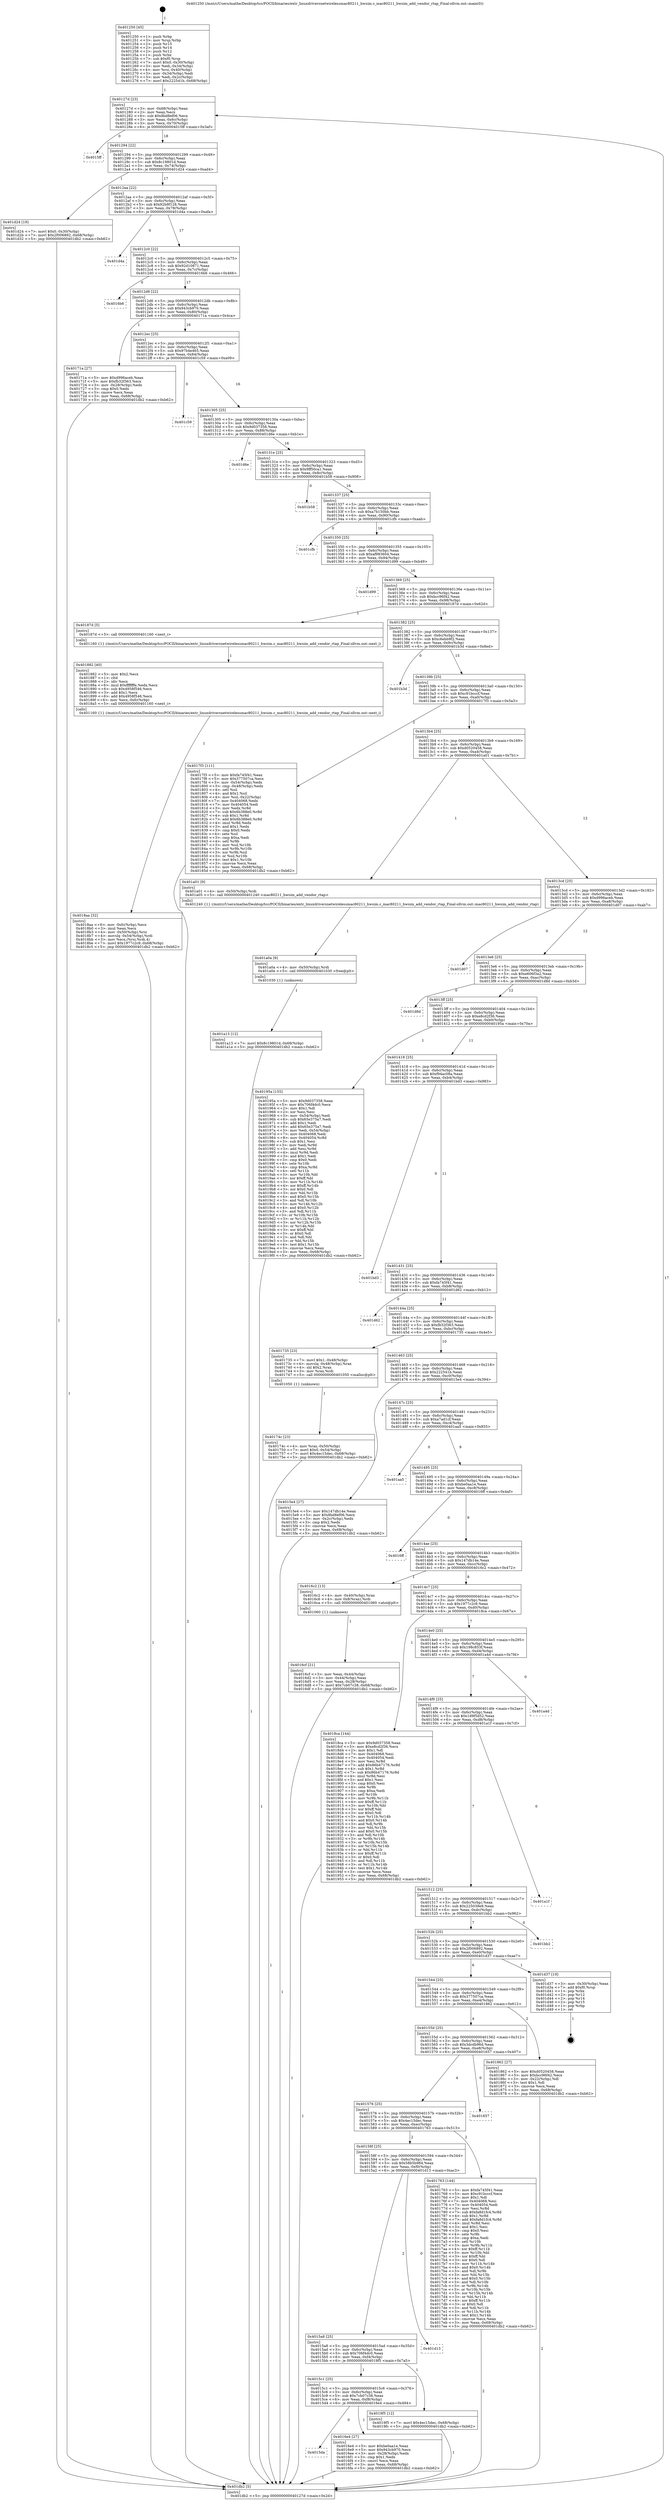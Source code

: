 digraph "0x401250" {
  label = "0x401250 (/mnt/c/Users/mathe/Desktop/tcc/POCII/binaries/extr_linuxdriversnetwirelessmac80211_hwsim.c_mac80211_hwsim_add_vendor_rtap_Final-ollvm.out::main(0))"
  labelloc = "t"
  node[shape=record]

  Entry [label="",width=0.3,height=0.3,shape=circle,fillcolor=black,style=filled]
  "0x40127d" [label="{
     0x40127d [23]\l
     | [instrs]\l
     &nbsp;&nbsp;0x40127d \<+3\>: mov -0x68(%rbp),%eax\l
     &nbsp;&nbsp;0x401280 \<+2\>: mov %eax,%ecx\l
     &nbsp;&nbsp;0x401282 \<+6\>: sub $0x8bd8ef06,%ecx\l
     &nbsp;&nbsp;0x401288 \<+3\>: mov %eax,-0x6c(%rbp)\l
     &nbsp;&nbsp;0x40128b \<+3\>: mov %ecx,-0x70(%rbp)\l
     &nbsp;&nbsp;0x40128e \<+6\>: je 00000000004015ff \<main+0x3af\>\l
  }"]
  "0x4015ff" [label="{
     0x4015ff\l
  }", style=dashed]
  "0x401294" [label="{
     0x401294 [22]\l
     | [instrs]\l
     &nbsp;&nbsp;0x401294 \<+5\>: jmp 0000000000401299 \<main+0x49\>\l
     &nbsp;&nbsp;0x401299 \<+3\>: mov -0x6c(%rbp),%eax\l
     &nbsp;&nbsp;0x40129c \<+5\>: sub $0x8c19801d,%eax\l
     &nbsp;&nbsp;0x4012a1 \<+3\>: mov %eax,-0x74(%rbp)\l
     &nbsp;&nbsp;0x4012a4 \<+6\>: je 0000000000401d24 \<main+0xad4\>\l
  }"]
  Exit [label="",width=0.3,height=0.3,shape=circle,fillcolor=black,style=filled,peripheries=2]
  "0x401d24" [label="{
     0x401d24 [19]\l
     | [instrs]\l
     &nbsp;&nbsp;0x401d24 \<+7\>: movl $0x0,-0x30(%rbp)\l
     &nbsp;&nbsp;0x401d2b \<+7\>: movl $0x2f006892,-0x68(%rbp)\l
     &nbsp;&nbsp;0x401d32 \<+5\>: jmp 0000000000401db2 \<main+0xb62\>\l
  }"]
  "0x4012aa" [label="{
     0x4012aa [22]\l
     | [instrs]\l
     &nbsp;&nbsp;0x4012aa \<+5\>: jmp 00000000004012af \<main+0x5f\>\l
     &nbsp;&nbsp;0x4012af \<+3\>: mov -0x6c(%rbp),%eax\l
     &nbsp;&nbsp;0x4012b2 \<+5\>: sub $0x92b9f128,%eax\l
     &nbsp;&nbsp;0x4012b7 \<+3\>: mov %eax,-0x78(%rbp)\l
     &nbsp;&nbsp;0x4012ba \<+6\>: je 0000000000401d4a \<main+0xafa\>\l
  }"]
  "0x401a13" [label="{
     0x401a13 [12]\l
     | [instrs]\l
     &nbsp;&nbsp;0x401a13 \<+7\>: movl $0x8c19801d,-0x68(%rbp)\l
     &nbsp;&nbsp;0x401a1a \<+5\>: jmp 0000000000401db2 \<main+0xb62\>\l
  }"]
  "0x401d4a" [label="{
     0x401d4a\l
  }", style=dashed]
  "0x4012c0" [label="{
     0x4012c0 [22]\l
     | [instrs]\l
     &nbsp;&nbsp;0x4012c0 \<+5\>: jmp 00000000004012c5 \<main+0x75\>\l
     &nbsp;&nbsp;0x4012c5 \<+3\>: mov -0x6c(%rbp),%eax\l
     &nbsp;&nbsp;0x4012c8 \<+5\>: sub $0x92d10871,%eax\l
     &nbsp;&nbsp;0x4012cd \<+3\>: mov %eax,-0x7c(%rbp)\l
     &nbsp;&nbsp;0x4012d0 \<+6\>: je 00000000004016b6 \<main+0x466\>\l
  }"]
  "0x401a0a" [label="{
     0x401a0a [9]\l
     | [instrs]\l
     &nbsp;&nbsp;0x401a0a \<+4\>: mov -0x50(%rbp),%rdi\l
     &nbsp;&nbsp;0x401a0e \<+5\>: call 0000000000401030 \<free@plt\>\l
     | [calls]\l
     &nbsp;&nbsp;0x401030 \{1\} (unknown)\l
  }"]
  "0x4016b6" [label="{
     0x4016b6\l
  }", style=dashed]
  "0x4012d6" [label="{
     0x4012d6 [22]\l
     | [instrs]\l
     &nbsp;&nbsp;0x4012d6 \<+5\>: jmp 00000000004012db \<main+0x8b\>\l
     &nbsp;&nbsp;0x4012db \<+3\>: mov -0x6c(%rbp),%eax\l
     &nbsp;&nbsp;0x4012de \<+5\>: sub $0x943cb970,%eax\l
     &nbsp;&nbsp;0x4012e3 \<+3\>: mov %eax,-0x80(%rbp)\l
     &nbsp;&nbsp;0x4012e6 \<+6\>: je 000000000040171a \<main+0x4ca\>\l
  }"]
  "0x4018aa" [label="{
     0x4018aa [32]\l
     | [instrs]\l
     &nbsp;&nbsp;0x4018aa \<+6\>: mov -0xfc(%rbp),%ecx\l
     &nbsp;&nbsp;0x4018b0 \<+3\>: imul %eax,%ecx\l
     &nbsp;&nbsp;0x4018b3 \<+4\>: mov -0x50(%rbp),%rsi\l
     &nbsp;&nbsp;0x4018b7 \<+4\>: movslq -0x54(%rbp),%rdi\l
     &nbsp;&nbsp;0x4018bb \<+3\>: mov %ecx,(%rsi,%rdi,4)\l
     &nbsp;&nbsp;0x4018be \<+7\>: movl $0x1977c2c9,-0x68(%rbp)\l
     &nbsp;&nbsp;0x4018c5 \<+5\>: jmp 0000000000401db2 \<main+0xb62\>\l
  }"]
  "0x40171a" [label="{
     0x40171a [27]\l
     | [instrs]\l
     &nbsp;&nbsp;0x40171a \<+5\>: mov $0xd996aceb,%eax\l
     &nbsp;&nbsp;0x40171f \<+5\>: mov $0xfb32f363,%ecx\l
     &nbsp;&nbsp;0x401724 \<+3\>: mov -0x28(%rbp),%edx\l
     &nbsp;&nbsp;0x401727 \<+3\>: cmp $0x0,%edx\l
     &nbsp;&nbsp;0x40172a \<+3\>: cmove %ecx,%eax\l
     &nbsp;&nbsp;0x40172d \<+3\>: mov %eax,-0x68(%rbp)\l
     &nbsp;&nbsp;0x401730 \<+5\>: jmp 0000000000401db2 \<main+0xb62\>\l
  }"]
  "0x4012ec" [label="{
     0x4012ec [25]\l
     | [instrs]\l
     &nbsp;&nbsp;0x4012ec \<+5\>: jmp 00000000004012f1 \<main+0xa1\>\l
     &nbsp;&nbsp;0x4012f1 \<+3\>: mov -0x6c(%rbp),%eax\l
     &nbsp;&nbsp;0x4012f4 \<+5\>: sub $0x97b4e465,%eax\l
     &nbsp;&nbsp;0x4012f9 \<+6\>: mov %eax,-0x84(%rbp)\l
     &nbsp;&nbsp;0x4012ff \<+6\>: je 0000000000401c59 \<main+0xa09\>\l
  }"]
  "0x401882" [label="{
     0x401882 [40]\l
     | [instrs]\l
     &nbsp;&nbsp;0x401882 \<+5\>: mov $0x2,%ecx\l
     &nbsp;&nbsp;0x401887 \<+1\>: cltd\l
     &nbsp;&nbsp;0x401888 \<+2\>: idiv %ecx\l
     &nbsp;&nbsp;0x40188a \<+6\>: imul $0xfffffffe,%edx,%ecx\l
     &nbsp;&nbsp;0x401890 \<+6\>: sub $0x4958f546,%ecx\l
     &nbsp;&nbsp;0x401896 \<+3\>: add $0x1,%ecx\l
     &nbsp;&nbsp;0x401899 \<+6\>: add $0x4958f546,%ecx\l
     &nbsp;&nbsp;0x40189f \<+6\>: mov %ecx,-0xfc(%rbp)\l
     &nbsp;&nbsp;0x4018a5 \<+5\>: call 0000000000401160 \<next_i\>\l
     | [calls]\l
     &nbsp;&nbsp;0x401160 \{1\} (/mnt/c/Users/mathe/Desktop/tcc/POCII/binaries/extr_linuxdriversnetwirelessmac80211_hwsim.c_mac80211_hwsim_add_vendor_rtap_Final-ollvm.out::next_i)\l
  }"]
  "0x401c59" [label="{
     0x401c59\l
  }", style=dashed]
  "0x401305" [label="{
     0x401305 [25]\l
     | [instrs]\l
     &nbsp;&nbsp;0x401305 \<+5\>: jmp 000000000040130a \<main+0xba\>\l
     &nbsp;&nbsp;0x40130a \<+3\>: mov -0x6c(%rbp),%eax\l
     &nbsp;&nbsp;0x40130d \<+5\>: sub $0x9d037358,%eax\l
     &nbsp;&nbsp;0x401312 \<+6\>: mov %eax,-0x88(%rbp)\l
     &nbsp;&nbsp;0x401318 \<+6\>: je 0000000000401d6e \<main+0xb1e\>\l
  }"]
  "0x40174c" [label="{
     0x40174c [23]\l
     | [instrs]\l
     &nbsp;&nbsp;0x40174c \<+4\>: mov %rax,-0x50(%rbp)\l
     &nbsp;&nbsp;0x401750 \<+7\>: movl $0x0,-0x54(%rbp)\l
     &nbsp;&nbsp;0x401757 \<+7\>: movl $0x4ec15dec,-0x68(%rbp)\l
     &nbsp;&nbsp;0x40175e \<+5\>: jmp 0000000000401db2 \<main+0xb62\>\l
  }"]
  "0x401d6e" [label="{
     0x401d6e\l
  }", style=dashed]
  "0x40131e" [label="{
     0x40131e [25]\l
     | [instrs]\l
     &nbsp;&nbsp;0x40131e \<+5\>: jmp 0000000000401323 \<main+0xd3\>\l
     &nbsp;&nbsp;0x401323 \<+3\>: mov -0x6c(%rbp),%eax\l
     &nbsp;&nbsp;0x401326 \<+5\>: sub $0x9ff50ca1,%eax\l
     &nbsp;&nbsp;0x40132b \<+6\>: mov %eax,-0x8c(%rbp)\l
     &nbsp;&nbsp;0x401331 \<+6\>: je 0000000000401b58 \<main+0x908\>\l
  }"]
  "0x4015da" [label="{
     0x4015da\l
  }", style=dashed]
  "0x401b58" [label="{
     0x401b58\l
  }", style=dashed]
  "0x401337" [label="{
     0x401337 [25]\l
     | [instrs]\l
     &nbsp;&nbsp;0x401337 \<+5\>: jmp 000000000040133c \<main+0xec\>\l
     &nbsp;&nbsp;0x40133c \<+3\>: mov -0x6c(%rbp),%eax\l
     &nbsp;&nbsp;0x40133f \<+5\>: sub $0xa7b150bb,%eax\l
     &nbsp;&nbsp;0x401344 \<+6\>: mov %eax,-0x90(%rbp)\l
     &nbsp;&nbsp;0x40134a \<+6\>: je 0000000000401cfb \<main+0xaab\>\l
  }"]
  "0x4016e4" [label="{
     0x4016e4 [27]\l
     | [instrs]\l
     &nbsp;&nbsp;0x4016e4 \<+5\>: mov $0xbe0aa1e,%eax\l
     &nbsp;&nbsp;0x4016e9 \<+5\>: mov $0x943cb970,%ecx\l
     &nbsp;&nbsp;0x4016ee \<+3\>: mov -0x28(%rbp),%edx\l
     &nbsp;&nbsp;0x4016f1 \<+3\>: cmp $0x1,%edx\l
     &nbsp;&nbsp;0x4016f4 \<+3\>: cmovl %ecx,%eax\l
     &nbsp;&nbsp;0x4016f7 \<+3\>: mov %eax,-0x68(%rbp)\l
     &nbsp;&nbsp;0x4016fa \<+5\>: jmp 0000000000401db2 \<main+0xb62\>\l
  }"]
  "0x401cfb" [label="{
     0x401cfb\l
  }", style=dashed]
  "0x401350" [label="{
     0x401350 [25]\l
     | [instrs]\l
     &nbsp;&nbsp;0x401350 \<+5\>: jmp 0000000000401355 \<main+0x105\>\l
     &nbsp;&nbsp;0x401355 \<+3\>: mov -0x6c(%rbp),%eax\l
     &nbsp;&nbsp;0x401358 \<+5\>: sub $0xaf983604,%eax\l
     &nbsp;&nbsp;0x40135d \<+6\>: mov %eax,-0x94(%rbp)\l
     &nbsp;&nbsp;0x401363 \<+6\>: je 0000000000401d99 \<main+0xb49\>\l
  }"]
  "0x4015c1" [label="{
     0x4015c1 [25]\l
     | [instrs]\l
     &nbsp;&nbsp;0x4015c1 \<+5\>: jmp 00000000004015c6 \<main+0x376\>\l
     &nbsp;&nbsp;0x4015c6 \<+3\>: mov -0x6c(%rbp),%eax\l
     &nbsp;&nbsp;0x4015c9 \<+5\>: sub $0x7cb07c38,%eax\l
     &nbsp;&nbsp;0x4015ce \<+6\>: mov %eax,-0xf8(%rbp)\l
     &nbsp;&nbsp;0x4015d4 \<+6\>: je 00000000004016e4 \<main+0x494\>\l
  }"]
  "0x401d99" [label="{
     0x401d99\l
  }", style=dashed]
  "0x401369" [label="{
     0x401369 [25]\l
     | [instrs]\l
     &nbsp;&nbsp;0x401369 \<+5\>: jmp 000000000040136e \<main+0x11e\>\l
     &nbsp;&nbsp;0x40136e \<+3\>: mov -0x6c(%rbp),%eax\l
     &nbsp;&nbsp;0x401371 \<+5\>: sub $0xbcc96f42,%eax\l
     &nbsp;&nbsp;0x401376 \<+6\>: mov %eax,-0x98(%rbp)\l
     &nbsp;&nbsp;0x40137c \<+6\>: je 000000000040187d \<main+0x62d\>\l
  }"]
  "0x4019f5" [label="{
     0x4019f5 [12]\l
     | [instrs]\l
     &nbsp;&nbsp;0x4019f5 \<+7\>: movl $0x4ec15dec,-0x68(%rbp)\l
     &nbsp;&nbsp;0x4019fc \<+5\>: jmp 0000000000401db2 \<main+0xb62\>\l
  }"]
  "0x40187d" [label="{
     0x40187d [5]\l
     | [instrs]\l
     &nbsp;&nbsp;0x40187d \<+5\>: call 0000000000401160 \<next_i\>\l
     | [calls]\l
     &nbsp;&nbsp;0x401160 \{1\} (/mnt/c/Users/mathe/Desktop/tcc/POCII/binaries/extr_linuxdriversnetwirelessmac80211_hwsim.c_mac80211_hwsim_add_vendor_rtap_Final-ollvm.out::next_i)\l
  }"]
  "0x401382" [label="{
     0x401382 [25]\l
     | [instrs]\l
     &nbsp;&nbsp;0x401382 \<+5\>: jmp 0000000000401387 \<main+0x137\>\l
     &nbsp;&nbsp;0x401387 \<+3\>: mov -0x6c(%rbp),%eax\l
     &nbsp;&nbsp;0x40138a \<+5\>: sub $0xc6ebb9f2,%eax\l
     &nbsp;&nbsp;0x40138f \<+6\>: mov %eax,-0x9c(%rbp)\l
     &nbsp;&nbsp;0x401395 \<+6\>: je 0000000000401b3d \<main+0x8ed\>\l
  }"]
  "0x4015a8" [label="{
     0x4015a8 [25]\l
     | [instrs]\l
     &nbsp;&nbsp;0x4015a8 \<+5\>: jmp 00000000004015ad \<main+0x35d\>\l
     &nbsp;&nbsp;0x4015ad \<+3\>: mov -0x6c(%rbp),%eax\l
     &nbsp;&nbsp;0x4015b0 \<+5\>: sub $0x706f4dc0,%eax\l
     &nbsp;&nbsp;0x4015b5 \<+6\>: mov %eax,-0xf4(%rbp)\l
     &nbsp;&nbsp;0x4015bb \<+6\>: je 00000000004019f5 \<main+0x7a5\>\l
  }"]
  "0x401b3d" [label="{
     0x401b3d\l
  }", style=dashed]
  "0x40139b" [label="{
     0x40139b [25]\l
     | [instrs]\l
     &nbsp;&nbsp;0x40139b \<+5\>: jmp 00000000004013a0 \<main+0x150\>\l
     &nbsp;&nbsp;0x4013a0 \<+3\>: mov -0x6c(%rbp),%eax\l
     &nbsp;&nbsp;0x4013a3 \<+5\>: sub $0xc91bcccf,%eax\l
     &nbsp;&nbsp;0x4013a8 \<+6\>: mov %eax,-0xa0(%rbp)\l
     &nbsp;&nbsp;0x4013ae \<+6\>: je 00000000004017f3 \<main+0x5a3\>\l
  }"]
  "0x401d13" [label="{
     0x401d13\l
  }", style=dashed]
  "0x4017f3" [label="{
     0x4017f3 [111]\l
     | [instrs]\l
     &nbsp;&nbsp;0x4017f3 \<+5\>: mov $0xfa745f41,%eax\l
     &nbsp;&nbsp;0x4017f8 \<+5\>: mov $0x377507ca,%ecx\l
     &nbsp;&nbsp;0x4017fd \<+3\>: mov -0x54(%rbp),%edx\l
     &nbsp;&nbsp;0x401800 \<+3\>: cmp -0x48(%rbp),%edx\l
     &nbsp;&nbsp;0x401803 \<+4\>: setl %sil\l
     &nbsp;&nbsp;0x401807 \<+4\>: and $0x1,%sil\l
     &nbsp;&nbsp;0x40180b \<+4\>: mov %sil,-0x22(%rbp)\l
     &nbsp;&nbsp;0x40180f \<+7\>: mov 0x404068,%edx\l
     &nbsp;&nbsp;0x401816 \<+7\>: mov 0x404054,%edi\l
     &nbsp;&nbsp;0x40181d \<+3\>: mov %edx,%r8d\l
     &nbsp;&nbsp;0x401820 \<+7\>: sub $0x6b388e0,%r8d\l
     &nbsp;&nbsp;0x401827 \<+4\>: sub $0x1,%r8d\l
     &nbsp;&nbsp;0x40182b \<+7\>: add $0x6b388e0,%r8d\l
     &nbsp;&nbsp;0x401832 \<+4\>: imul %r8d,%edx\l
     &nbsp;&nbsp;0x401836 \<+3\>: and $0x1,%edx\l
     &nbsp;&nbsp;0x401839 \<+3\>: cmp $0x0,%edx\l
     &nbsp;&nbsp;0x40183c \<+4\>: sete %sil\l
     &nbsp;&nbsp;0x401840 \<+3\>: cmp $0xa,%edi\l
     &nbsp;&nbsp;0x401843 \<+4\>: setl %r9b\l
     &nbsp;&nbsp;0x401847 \<+3\>: mov %sil,%r10b\l
     &nbsp;&nbsp;0x40184a \<+3\>: and %r9b,%r10b\l
     &nbsp;&nbsp;0x40184d \<+3\>: xor %r9b,%sil\l
     &nbsp;&nbsp;0x401850 \<+3\>: or %sil,%r10b\l
     &nbsp;&nbsp;0x401853 \<+4\>: test $0x1,%r10b\l
     &nbsp;&nbsp;0x401857 \<+3\>: cmovne %ecx,%eax\l
     &nbsp;&nbsp;0x40185a \<+3\>: mov %eax,-0x68(%rbp)\l
     &nbsp;&nbsp;0x40185d \<+5\>: jmp 0000000000401db2 \<main+0xb62\>\l
  }"]
  "0x4013b4" [label="{
     0x4013b4 [25]\l
     | [instrs]\l
     &nbsp;&nbsp;0x4013b4 \<+5\>: jmp 00000000004013b9 \<main+0x169\>\l
     &nbsp;&nbsp;0x4013b9 \<+3\>: mov -0x6c(%rbp),%eax\l
     &nbsp;&nbsp;0x4013bc \<+5\>: sub $0xd0520458,%eax\l
     &nbsp;&nbsp;0x4013c1 \<+6\>: mov %eax,-0xa4(%rbp)\l
     &nbsp;&nbsp;0x4013c7 \<+6\>: je 0000000000401a01 \<main+0x7b1\>\l
  }"]
  "0x40158f" [label="{
     0x40158f [25]\l
     | [instrs]\l
     &nbsp;&nbsp;0x40158f \<+5\>: jmp 0000000000401594 \<main+0x344\>\l
     &nbsp;&nbsp;0x401594 \<+3\>: mov -0x6c(%rbp),%eax\l
     &nbsp;&nbsp;0x401597 \<+5\>: sub $0x58b5b984,%eax\l
     &nbsp;&nbsp;0x40159c \<+6\>: mov %eax,-0xf0(%rbp)\l
     &nbsp;&nbsp;0x4015a2 \<+6\>: je 0000000000401d13 \<main+0xac3\>\l
  }"]
  "0x401a01" [label="{
     0x401a01 [9]\l
     | [instrs]\l
     &nbsp;&nbsp;0x401a01 \<+4\>: mov -0x50(%rbp),%rdi\l
     &nbsp;&nbsp;0x401a05 \<+5\>: call 0000000000401240 \<mac80211_hwsim_add_vendor_rtap\>\l
     | [calls]\l
     &nbsp;&nbsp;0x401240 \{1\} (/mnt/c/Users/mathe/Desktop/tcc/POCII/binaries/extr_linuxdriversnetwirelessmac80211_hwsim.c_mac80211_hwsim_add_vendor_rtap_Final-ollvm.out::mac80211_hwsim_add_vendor_rtap)\l
  }"]
  "0x4013cd" [label="{
     0x4013cd [25]\l
     | [instrs]\l
     &nbsp;&nbsp;0x4013cd \<+5\>: jmp 00000000004013d2 \<main+0x182\>\l
     &nbsp;&nbsp;0x4013d2 \<+3\>: mov -0x6c(%rbp),%eax\l
     &nbsp;&nbsp;0x4013d5 \<+5\>: sub $0xd996aceb,%eax\l
     &nbsp;&nbsp;0x4013da \<+6\>: mov %eax,-0xa8(%rbp)\l
     &nbsp;&nbsp;0x4013e0 \<+6\>: je 0000000000401d07 \<main+0xab7\>\l
  }"]
  "0x401763" [label="{
     0x401763 [144]\l
     | [instrs]\l
     &nbsp;&nbsp;0x401763 \<+5\>: mov $0xfa745f41,%eax\l
     &nbsp;&nbsp;0x401768 \<+5\>: mov $0xc91bcccf,%ecx\l
     &nbsp;&nbsp;0x40176d \<+2\>: mov $0x1,%dl\l
     &nbsp;&nbsp;0x40176f \<+7\>: mov 0x404068,%esi\l
     &nbsp;&nbsp;0x401776 \<+7\>: mov 0x404054,%edi\l
     &nbsp;&nbsp;0x40177d \<+3\>: mov %esi,%r8d\l
     &nbsp;&nbsp;0x401780 \<+7\>: sub $0xfa8d1fc4,%r8d\l
     &nbsp;&nbsp;0x401787 \<+4\>: sub $0x1,%r8d\l
     &nbsp;&nbsp;0x40178b \<+7\>: add $0xfa8d1fc4,%r8d\l
     &nbsp;&nbsp;0x401792 \<+4\>: imul %r8d,%esi\l
     &nbsp;&nbsp;0x401796 \<+3\>: and $0x1,%esi\l
     &nbsp;&nbsp;0x401799 \<+3\>: cmp $0x0,%esi\l
     &nbsp;&nbsp;0x40179c \<+4\>: sete %r9b\l
     &nbsp;&nbsp;0x4017a0 \<+3\>: cmp $0xa,%edi\l
     &nbsp;&nbsp;0x4017a3 \<+4\>: setl %r10b\l
     &nbsp;&nbsp;0x4017a7 \<+3\>: mov %r9b,%r11b\l
     &nbsp;&nbsp;0x4017aa \<+4\>: xor $0xff,%r11b\l
     &nbsp;&nbsp;0x4017ae \<+3\>: mov %r10b,%bl\l
     &nbsp;&nbsp;0x4017b1 \<+3\>: xor $0xff,%bl\l
     &nbsp;&nbsp;0x4017b4 \<+3\>: xor $0x0,%dl\l
     &nbsp;&nbsp;0x4017b7 \<+3\>: mov %r11b,%r14b\l
     &nbsp;&nbsp;0x4017ba \<+4\>: and $0x0,%r14b\l
     &nbsp;&nbsp;0x4017be \<+3\>: and %dl,%r9b\l
     &nbsp;&nbsp;0x4017c1 \<+3\>: mov %bl,%r15b\l
     &nbsp;&nbsp;0x4017c4 \<+4\>: and $0x0,%r15b\l
     &nbsp;&nbsp;0x4017c8 \<+3\>: and %dl,%r10b\l
     &nbsp;&nbsp;0x4017cb \<+3\>: or %r9b,%r14b\l
     &nbsp;&nbsp;0x4017ce \<+3\>: or %r10b,%r15b\l
     &nbsp;&nbsp;0x4017d1 \<+3\>: xor %r15b,%r14b\l
     &nbsp;&nbsp;0x4017d4 \<+3\>: or %bl,%r11b\l
     &nbsp;&nbsp;0x4017d7 \<+4\>: xor $0xff,%r11b\l
     &nbsp;&nbsp;0x4017db \<+3\>: or $0x0,%dl\l
     &nbsp;&nbsp;0x4017de \<+3\>: and %dl,%r11b\l
     &nbsp;&nbsp;0x4017e1 \<+3\>: or %r11b,%r14b\l
     &nbsp;&nbsp;0x4017e4 \<+4\>: test $0x1,%r14b\l
     &nbsp;&nbsp;0x4017e8 \<+3\>: cmovne %ecx,%eax\l
     &nbsp;&nbsp;0x4017eb \<+3\>: mov %eax,-0x68(%rbp)\l
     &nbsp;&nbsp;0x4017ee \<+5\>: jmp 0000000000401db2 \<main+0xb62\>\l
  }"]
  "0x401d07" [label="{
     0x401d07\l
  }", style=dashed]
  "0x4013e6" [label="{
     0x4013e6 [25]\l
     | [instrs]\l
     &nbsp;&nbsp;0x4013e6 \<+5\>: jmp 00000000004013eb \<main+0x19b\>\l
     &nbsp;&nbsp;0x4013eb \<+3\>: mov -0x6c(%rbp),%eax\l
     &nbsp;&nbsp;0x4013ee \<+5\>: sub $0xe606f3a2,%eax\l
     &nbsp;&nbsp;0x4013f3 \<+6\>: mov %eax,-0xac(%rbp)\l
     &nbsp;&nbsp;0x4013f9 \<+6\>: je 0000000000401d8d \<main+0xb3d\>\l
  }"]
  "0x401576" [label="{
     0x401576 [25]\l
     | [instrs]\l
     &nbsp;&nbsp;0x401576 \<+5\>: jmp 000000000040157b \<main+0x32b\>\l
     &nbsp;&nbsp;0x40157b \<+3\>: mov -0x6c(%rbp),%eax\l
     &nbsp;&nbsp;0x40157e \<+5\>: sub $0x4ec15dec,%eax\l
     &nbsp;&nbsp;0x401583 \<+6\>: mov %eax,-0xec(%rbp)\l
     &nbsp;&nbsp;0x401589 \<+6\>: je 0000000000401763 \<main+0x513\>\l
  }"]
  "0x401d8d" [label="{
     0x401d8d\l
  }", style=dashed]
  "0x4013ff" [label="{
     0x4013ff [25]\l
     | [instrs]\l
     &nbsp;&nbsp;0x4013ff \<+5\>: jmp 0000000000401404 \<main+0x1b4\>\l
     &nbsp;&nbsp;0x401404 \<+3\>: mov -0x6c(%rbp),%eax\l
     &nbsp;&nbsp;0x401407 \<+5\>: sub $0xe8cd2f36,%eax\l
     &nbsp;&nbsp;0x40140c \<+6\>: mov %eax,-0xb0(%rbp)\l
     &nbsp;&nbsp;0x401412 \<+6\>: je 000000000040195a \<main+0x70a\>\l
  }"]
  "0x401657" [label="{
     0x401657\l
  }", style=dashed]
  "0x40195a" [label="{
     0x40195a [155]\l
     | [instrs]\l
     &nbsp;&nbsp;0x40195a \<+5\>: mov $0x9d037358,%eax\l
     &nbsp;&nbsp;0x40195f \<+5\>: mov $0x706f4dc0,%ecx\l
     &nbsp;&nbsp;0x401964 \<+2\>: mov $0x1,%dl\l
     &nbsp;&nbsp;0x401966 \<+2\>: xor %esi,%esi\l
     &nbsp;&nbsp;0x401968 \<+3\>: mov -0x54(%rbp),%edi\l
     &nbsp;&nbsp;0x40196b \<+6\>: sub $0x65e375a7,%edi\l
     &nbsp;&nbsp;0x401971 \<+3\>: add $0x1,%edi\l
     &nbsp;&nbsp;0x401974 \<+6\>: add $0x65e375a7,%edi\l
     &nbsp;&nbsp;0x40197a \<+3\>: mov %edi,-0x54(%rbp)\l
     &nbsp;&nbsp;0x40197d \<+7\>: mov 0x404068,%edi\l
     &nbsp;&nbsp;0x401984 \<+8\>: mov 0x404054,%r8d\l
     &nbsp;&nbsp;0x40198c \<+3\>: sub $0x1,%esi\l
     &nbsp;&nbsp;0x40198f \<+3\>: mov %edi,%r9d\l
     &nbsp;&nbsp;0x401992 \<+3\>: add %esi,%r9d\l
     &nbsp;&nbsp;0x401995 \<+4\>: imul %r9d,%edi\l
     &nbsp;&nbsp;0x401999 \<+3\>: and $0x1,%edi\l
     &nbsp;&nbsp;0x40199c \<+3\>: cmp $0x0,%edi\l
     &nbsp;&nbsp;0x40199f \<+4\>: sete %r10b\l
     &nbsp;&nbsp;0x4019a3 \<+4\>: cmp $0xa,%r8d\l
     &nbsp;&nbsp;0x4019a7 \<+4\>: setl %r11b\l
     &nbsp;&nbsp;0x4019ab \<+3\>: mov %r10b,%bl\l
     &nbsp;&nbsp;0x4019ae \<+3\>: xor $0xff,%bl\l
     &nbsp;&nbsp;0x4019b1 \<+3\>: mov %r11b,%r14b\l
     &nbsp;&nbsp;0x4019b4 \<+4\>: xor $0xff,%r14b\l
     &nbsp;&nbsp;0x4019b8 \<+3\>: xor $0x0,%dl\l
     &nbsp;&nbsp;0x4019bb \<+3\>: mov %bl,%r15b\l
     &nbsp;&nbsp;0x4019be \<+4\>: and $0x0,%r15b\l
     &nbsp;&nbsp;0x4019c2 \<+3\>: and %dl,%r10b\l
     &nbsp;&nbsp;0x4019c5 \<+3\>: mov %r14b,%r12b\l
     &nbsp;&nbsp;0x4019c8 \<+4\>: and $0x0,%r12b\l
     &nbsp;&nbsp;0x4019cc \<+3\>: and %dl,%r11b\l
     &nbsp;&nbsp;0x4019cf \<+3\>: or %r10b,%r15b\l
     &nbsp;&nbsp;0x4019d2 \<+3\>: or %r11b,%r12b\l
     &nbsp;&nbsp;0x4019d5 \<+3\>: xor %r12b,%r15b\l
     &nbsp;&nbsp;0x4019d8 \<+3\>: or %r14b,%bl\l
     &nbsp;&nbsp;0x4019db \<+3\>: xor $0xff,%bl\l
     &nbsp;&nbsp;0x4019de \<+3\>: or $0x0,%dl\l
     &nbsp;&nbsp;0x4019e1 \<+2\>: and %dl,%bl\l
     &nbsp;&nbsp;0x4019e3 \<+3\>: or %bl,%r15b\l
     &nbsp;&nbsp;0x4019e6 \<+4\>: test $0x1,%r15b\l
     &nbsp;&nbsp;0x4019ea \<+3\>: cmovne %ecx,%eax\l
     &nbsp;&nbsp;0x4019ed \<+3\>: mov %eax,-0x68(%rbp)\l
     &nbsp;&nbsp;0x4019f0 \<+5\>: jmp 0000000000401db2 \<main+0xb62\>\l
  }"]
  "0x401418" [label="{
     0x401418 [25]\l
     | [instrs]\l
     &nbsp;&nbsp;0x401418 \<+5\>: jmp 000000000040141d \<main+0x1cd\>\l
     &nbsp;&nbsp;0x40141d \<+3\>: mov -0x6c(%rbp),%eax\l
     &nbsp;&nbsp;0x401420 \<+5\>: sub $0xf94ac08a,%eax\l
     &nbsp;&nbsp;0x401425 \<+6\>: mov %eax,-0xb4(%rbp)\l
     &nbsp;&nbsp;0x40142b \<+6\>: je 0000000000401bd3 \<main+0x983\>\l
  }"]
  "0x40155d" [label="{
     0x40155d [25]\l
     | [instrs]\l
     &nbsp;&nbsp;0x40155d \<+5\>: jmp 0000000000401562 \<main+0x312\>\l
     &nbsp;&nbsp;0x401562 \<+3\>: mov -0x6c(%rbp),%eax\l
     &nbsp;&nbsp;0x401565 \<+5\>: sub $0x3dcdb96d,%eax\l
     &nbsp;&nbsp;0x40156a \<+6\>: mov %eax,-0xe8(%rbp)\l
     &nbsp;&nbsp;0x401570 \<+6\>: je 0000000000401657 \<main+0x407\>\l
  }"]
  "0x401bd3" [label="{
     0x401bd3\l
  }", style=dashed]
  "0x401431" [label="{
     0x401431 [25]\l
     | [instrs]\l
     &nbsp;&nbsp;0x401431 \<+5\>: jmp 0000000000401436 \<main+0x1e6\>\l
     &nbsp;&nbsp;0x401436 \<+3\>: mov -0x6c(%rbp),%eax\l
     &nbsp;&nbsp;0x401439 \<+5\>: sub $0xfa745f41,%eax\l
     &nbsp;&nbsp;0x40143e \<+6\>: mov %eax,-0xb8(%rbp)\l
     &nbsp;&nbsp;0x401444 \<+6\>: je 0000000000401d62 \<main+0xb12\>\l
  }"]
  "0x401862" [label="{
     0x401862 [27]\l
     | [instrs]\l
     &nbsp;&nbsp;0x401862 \<+5\>: mov $0xd0520458,%eax\l
     &nbsp;&nbsp;0x401867 \<+5\>: mov $0xbcc96f42,%ecx\l
     &nbsp;&nbsp;0x40186c \<+3\>: mov -0x22(%rbp),%dl\l
     &nbsp;&nbsp;0x40186f \<+3\>: test $0x1,%dl\l
     &nbsp;&nbsp;0x401872 \<+3\>: cmovne %ecx,%eax\l
     &nbsp;&nbsp;0x401875 \<+3\>: mov %eax,-0x68(%rbp)\l
     &nbsp;&nbsp;0x401878 \<+5\>: jmp 0000000000401db2 \<main+0xb62\>\l
  }"]
  "0x401d62" [label="{
     0x401d62\l
  }", style=dashed]
  "0x40144a" [label="{
     0x40144a [25]\l
     | [instrs]\l
     &nbsp;&nbsp;0x40144a \<+5\>: jmp 000000000040144f \<main+0x1ff\>\l
     &nbsp;&nbsp;0x40144f \<+3\>: mov -0x6c(%rbp),%eax\l
     &nbsp;&nbsp;0x401452 \<+5\>: sub $0xfb32f363,%eax\l
     &nbsp;&nbsp;0x401457 \<+6\>: mov %eax,-0xbc(%rbp)\l
     &nbsp;&nbsp;0x40145d \<+6\>: je 0000000000401735 \<main+0x4e5\>\l
  }"]
  "0x401544" [label="{
     0x401544 [25]\l
     | [instrs]\l
     &nbsp;&nbsp;0x401544 \<+5\>: jmp 0000000000401549 \<main+0x2f9\>\l
     &nbsp;&nbsp;0x401549 \<+3\>: mov -0x6c(%rbp),%eax\l
     &nbsp;&nbsp;0x40154c \<+5\>: sub $0x377507ca,%eax\l
     &nbsp;&nbsp;0x401551 \<+6\>: mov %eax,-0xe4(%rbp)\l
     &nbsp;&nbsp;0x401557 \<+6\>: je 0000000000401862 \<main+0x612\>\l
  }"]
  "0x401735" [label="{
     0x401735 [23]\l
     | [instrs]\l
     &nbsp;&nbsp;0x401735 \<+7\>: movl $0x1,-0x48(%rbp)\l
     &nbsp;&nbsp;0x40173c \<+4\>: movslq -0x48(%rbp),%rax\l
     &nbsp;&nbsp;0x401740 \<+4\>: shl $0x2,%rax\l
     &nbsp;&nbsp;0x401744 \<+3\>: mov %rax,%rdi\l
     &nbsp;&nbsp;0x401747 \<+5\>: call 0000000000401050 \<malloc@plt\>\l
     | [calls]\l
     &nbsp;&nbsp;0x401050 \{1\} (unknown)\l
  }"]
  "0x401463" [label="{
     0x401463 [25]\l
     | [instrs]\l
     &nbsp;&nbsp;0x401463 \<+5\>: jmp 0000000000401468 \<main+0x218\>\l
     &nbsp;&nbsp;0x401468 \<+3\>: mov -0x6c(%rbp),%eax\l
     &nbsp;&nbsp;0x40146b \<+5\>: sub $0x222541b,%eax\l
     &nbsp;&nbsp;0x401470 \<+6\>: mov %eax,-0xc0(%rbp)\l
     &nbsp;&nbsp;0x401476 \<+6\>: je 00000000004015e4 \<main+0x394\>\l
  }"]
  "0x401d37" [label="{
     0x401d37 [19]\l
     | [instrs]\l
     &nbsp;&nbsp;0x401d37 \<+3\>: mov -0x30(%rbp),%eax\l
     &nbsp;&nbsp;0x401d3a \<+7\>: add $0xf0,%rsp\l
     &nbsp;&nbsp;0x401d41 \<+1\>: pop %rbx\l
     &nbsp;&nbsp;0x401d42 \<+2\>: pop %r12\l
     &nbsp;&nbsp;0x401d44 \<+2\>: pop %r14\l
     &nbsp;&nbsp;0x401d46 \<+2\>: pop %r15\l
     &nbsp;&nbsp;0x401d48 \<+1\>: pop %rbp\l
     &nbsp;&nbsp;0x401d49 \<+1\>: ret\l
  }"]
  "0x4015e4" [label="{
     0x4015e4 [27]\l
     | [instrs]\l
     &nbsp;&nbsp;0x4015e4 \<+5\>: mov $0x147db14e,%eax\l
     &nbsp;&nbsp;0x4015e9 \<+5\>: mov $0x8bd8ef06,%ecx\l
     &nbsp;&nbsp;0x4015ee \<+3\>: mov -0x2c(%rbp),%edx\l
     &nbsp;&nbsp;0x4015f1 \<+3\>: cmp $0x2,%edx\l
     &nbsp;&nbsp;0x4015f4 \<+3\>: cmovne %ecx,%eax\l
     &nbsp;&nbsp;0x4015f7 \<+3\>: mov %eax,-0x68(%rbp)\l
     &nbsp;&nbsp;0x4015fa \<+5\>: jmp 0000000000401db2 \<main+0xb62\>\l
  }"]
  "0x40147c" [label="{
     0x40147c [25]\l
     | [instrs]\l
     &nbsp;&nbsp;0x40147c \<+5\>: jmp 0000000000401481 \<main+0x231\>\l
     &nbsp;&nbsp;0x401481 \<+3\>: mov -0x6c(%rbp),%eax\l
     &nbsp;&nbsp;0x401484 \<+5\>: sub $0xa7ad1cf,%eax\l
     &nbsp;&nbsp;0x401489 \<+6\>: mov %eax,-0xc4(%rbp)\l
     &nbsp;&nbsp;0x40148f \<+6\>: je 0000000000401aa5 \<main+0x855\>\l
  }"]
  "0x401db2" [label="{
     0x401db2 [5]\l
     | [instrs]\l
     &nbsp;&nbsp;0x401db2 \<+5\>: jmp 000000000040127d \<main+0x2d\>\l
  }"]
  "0x401250" [label="{
     0x401250 [45]\l
     | [instrs]\l
     &nbsp;&nbsp;0x401250 \<+1\>: push %rbp\l
     &nbsp;&nbsp;0x401251 \<+3\>: mov %rsp,%rbp\l
     &nbsp;&nbsp;0x401254 \<+2\>: push %r15\l
     &nbsp;&nbsp;0x401256 \<+2\>: push %r14\l
     &nbsp;&nbsp;0x401258 \<+2\>: push %r12\l
     &nbsp;&nbsp;0x40125a \<+1\>: push %rbx\l
     &nbsp;&nbsp;0x40125b \<+7\>: sub $0xf0,%rsp\l
     &nbsp;&nbsp;0x401262 \<+7\>: movl $0x0,-0x30(%rbp)\l
     &nbsp;&nbsp;0x401269 \<+3\>: mov %edi,-0x34(%rbp)\l
     &nbsp;&nbsp;0x40126c \<+4\>: mov %rsi,-0x40(%rbp)\l
     &nbsp;&nbsp;0x401270 \<+3\>: mov -0x34(%rbp),%edi\l
     &nbsp;&nbsp;0x401273 \<+3\>: mov %edi,-0x2c(%rbp)\l
     &nbsp;&nbsp;0x401276 \<+7\>: movl $0x222541b,-0x68(%rbp)\l
  }"]
  "0x40152b" [label="{
     0x40152b [25]\l
     | [instrs]\l
     &nbsp;&nbsp;0x40152b \<+5\>: jmp 0000000000401530 \<main+0x2e0\>\l
     &nbsp;&nbsp;0x401530 \<+3\>: mov -0x6c(%rbp),%eax\l
     &nbsp;&nbsp;0x401533 \<+5\>: sub $0x2f006892,%eax\l
     &nbsp;&nbsp;0x401538 \<+6\>: mov %eax,-0xe0(%rbp)\l
     &nbsp;&nbsp;0x40153e \<+6\>: je 0000000000401d37 \<main+0xae7\>\l
  }"]
  "0x401aa5" [label="{
     0x401aa5\l
  }", style=dashed]
  "0x401495" [label="{
     0x401495 [25]\l
     | [instrs]\l
     &nbsp;&nbsp;0x401495 \<+5\>: jmp 000000000040149a \<main+0x24a\>\l
     &nbsp;&nbsp;0x40149a \<+3\>: mov -0x6c(%rbp),%eax\l
     &nbsp;&nbsp;0x40149d \<+5\>: sub $0xbe0aa1e,%eax\l
     &nbsp;&nbsp;0x4014a2 \<+6\>: mov %eax,-0xc8(%rbp)\l
     &nbsp;&nbsp;0x4014a8 \<+6\>: je 00000000004016ff \<main+0x4af\>\l
  }"]
  "0x401bb2" [label="{
     0x401bb2\l
  }", style=dashed]
  "0x4016ff" [label="{
     0x4016ff\l
  }", style=dashed]
  "0x4014ae" [label="{
     0x4014ae [25]\l
     | [instrs]\l
     &nbsp;&nbsp;0x4014ae \<+5\>: jmp 00000000004014b3 \<main+0x263\>\l
     &nbsp;&nbsp;0x4014b3 \<+3\>: mov -0x6c(%rbp),%eax\l
     &nbsp;&nbsp;0x4014b6 \<+5\>: sub $0x147db14e,%eax\l
     &nbsp;&nbsp;0x4014bb \<+6\>: mov %eax,-0xcc(%rbp)\l
     &nbsp;&nbsp;0x4014c1 \<+6\>: je 00000000004016c2 \<main+0x472\>\l
  }"]
  "0x401512" [label="{
     0x401512 [25]\l
     | [instrs]\l
     &nbsp;&nbsp;0x401512 \<+5\>: jmp 0000000000401517 \<main+0x2c7\>\l
     &nbsp;&nbsp;0x401517 \<+3\>: mov -0x6c(%rbp),%eax\l
     &nbsp;&nbsp;0x40151a \<+5\>: sub $0x225039e9,%eax\l
     &nbsp;&nbsp;0x40151f \<+6\>: mov %eax,-0xdc(%rbp)\l
     &nbsp;&nbsp;0x401525 \<+6\>: je 0000000000401bb2 \<main+0x962\>\l
  }"]
  "0x4016c2" [label="{
     0x4016c2 [13]\l
     | [instrs]\l
     &nbsp;&nbsp;0x4016c2 \<+4\>: mov -0x40(%rbp),%rax\l
     &nbsp;&nbsp;0x4016c6 \<+4\>: mov 0x8(%rax),%rdi\l
     &nbsp;&nbsp;0x4016ca \<+5\>: call 0000000000401060 \<atoi@plt\>\l
     | [calls]\l
     &nbsp;&nbsp;0x401060 \{1\} (unknown)\l
  }"]
  "0x4014c7" [label="{
     0x4014c7 [25]\l
     | [instrs]\l
     &nbsp;&nbsp;0x4014c7 \<+5\>: jmp 00000000004014cc \<main+0x27c\>\l
     &nbsp;&nbsp;0x4014cc \<+3\>: mov -0x6c(%rbp),%eax\l
     &nbsp;&nbsp;0x4014cf \<+5\>: sub $0x1977c2c9,%eax\l
     &nbsp;&nbsp;0x4014d4 \<+6\>: mov %eax,-0xd0(%rbp)\l
     &nbsp;&nbsp;0x4014da \<+6\>: je 00000000004018ca \<main+0x67a\>\l
  }"]
  "0x4016cf" [label="{
     0x4016cf [21]\l
     | [instrs]\l
     &nbsp;&nbsp;0x4016cf \<+3\>: mov %eax,-0x44(%rbp)\l
     &nbsp;&nbsp;0x4016d2 \<+3\>: mov -0x44(%rbp),%eax\l
     &nbsp;&nbsp;0x4016d5 \<+3\>: mov %eax,-0x28(%rbp)\l
     &nbsp;&nbsp;0x4016d8 \<+7\>: movl $0x7cb07c38,-0x68(%rbp)\l
     &nbsp;&nbsp;0x4016df \<+5\>: jmp 0000000000401db2 \<main+0xb62\>\l
  }"]
  "0x401a1f" [label="{
     0x401a1f\l
  }", style=dashed]
  "0x4018ca" [label="{
     0x4018ca [144]\l
     | [instrs]\l
     &nbsp;&nbsp;0x4018ca \<+5\>: mov $0x9d037358,%eax\l
     &nbsp;&nbsp;0x4018cf \<+5\>: mov $0xe8cd2f36,%ecx\l
     &nbsp;&nbsp;0x4018d4 \<+2\>: mov $0x1,%dl\l
     &nbsp;&nbsp;0x4018d6 \<+7\>: mov 0x404068,%esi\l
     &nbsp;&nbsp;0x4018dd \<+7\>: mov 0x404054,%edi\l
     &nbsp;&nbsp;0x4018e4 \<+3\>: mov %esi,%r8d\l
     &nbsp;&nbsp;0x4018e7 \<+7\>: add $0x86b47176,%r8d\l
     &nbsp;&nbsp;0x4018ee \<+4\>: sub $0x1,%r8d\l
     &nbsp;&nbsp;0x4018f2 \<+7\>: sub $0x86b47176,%r8d\l
     &nbsp;&nbsp;0x4018f9 \<+4\>: imul %r8d,%esi\l
     &nbsp;&nbsp;0x4018fd \<+3\>: and $0x1,%esi\l
     &nbsp;&nbsp;0x401900 \<+3\>: cmp $0x0,%esi\l
     &nbsp;&nbsp;0x401903 \<+4\>: sete %r9b\l
     &nbsp;&nbsp;0x401907 \<+3\>: cmp $0xa,%edi\l
     &nbsp;&nbsp;0x40190a \<+4\>: setl %r10b\l
     &nbsp;&nbsp;0x40190e \<+3\>: mov %r9b,%r11b\l
     &nbsp;&nbsp;0x401911 \<+4\>: xor $0xff,%r11b\l
     &nbsp;&nbsp;0x401915 \<+3\>: mov %r10b,%bl\l
     &nbsp;&nbsp;0x401918 \<+3\>: xor $0xff,%bl\l
     &nbsp;&nbsp;0x40191b \<+3\>: xor $0x0,%dl\l
     &nbsp;&nbsp;0x40191e \<+3\>: mov %r11b,%r14b\l
     &nbsp;&nbsp;0x401921 \<+4\>: and $0x0,%r14b\l
     &nbsp;&nbsp;0x401925 \<+3\>: and %dl,%r9b\l
     &nbsp;&nbsp;0x401928 \<+3\>: mov %bl,%r15b\l
     &nbsp;&nbsp;0x40192b \<+4\>: and $0x0,%r15b\l
     &nbsp;&nbsp;0x40192f \<+3\>: and %dl,%r10b\l
     &nbsp;&nbsp;0x401932 \<+3\>: or %r9b,%r14b\l
     &nbsp;&nbsp;0x401935 \<+3\>: or %r10b,%r15b\l
     &nbsp;&nbsp;0x401938 \<+3\>: xor %r15b,%r14b\l
     &nbsp;&nbsp;0x40193b \<+3\>: or %bl,%r11b\l
     &nbsp;&nbsp;0x40193e \<+4\>: xor $0xff,%r11b\l
     &nbsp;&nbsp;0x401942 \<+3\>: or $0x0,%dl\l
     &nbsp;&nbsp;0x401945 \<+3\>: and %dl,%r11b\l
     &nbsp;&nbsp;0x401948 \<+3\>: or %r11b,%r14b\l
     &nbsp;&nbsp;0x40194b \<+4\>: test $0x1,%r14b\l
     &nbsp;&nbsp;0x40194f \<+3\>: cmovne %ecx,%eax\l
     &nbsp;&nbsp;0x401952 \<+3\>: mov %eax,-0x68(%rbp)\l
     &nbsp;&nbsp;0x401955 \<+5\>: jmp 0000000000401db2 \<main+0xb62\>\l
  }"]
  "0x4014e0" [label="{
     0x4014e0 [25]\l
     | [instrs]\l
     &nbsp;&nbsp;0x4014e0 \<+5\>: jmp 00000000004014e5 \<main+0x295\>\l
     &nbsp;&nbsp;0x4014e5 \<+3\>: mov -0x6c(%rbp),%eax\l
     &nbsp;&nbsp;0x4014e8 \<+5\>: sub $0x198c853f,%eax\l
     &nbsp;&nbsp;0x4014ed \<+6\>: mov %eax,-0xd4(%rbp)\l
     &nbsp;&nbsp;0x4014f3 \<+6\>: je 0000000000401a4d \<main+0x7fd\>\l
  }"]
  "0x4014f9" [label="{
     0x4014f9 [25]\l
     | [instrs]\l
     &nbsp;&nbsp;0x4014f9 \<+5\>: jmp 00000000004014fe \<main+0x2ae\>\l
     &nbsp;&nbsp;0x4014fe \<+3\>: mov -0x6c(%rbp),%eax\l
     &nbsp;&nbsp;0x401501 \<+5\>: sub $0x1d9f5d52,%eax\l
     &nbsp;&nbsp;0x401506 \<+6\>: mov %eax,-0xd8(%rbp)\l
     &nbsp;&nbsp;0x40150c \<+6\>: je 0000000000401a1f \<main+0x7cf\>\l
  }"]
  "0x401a4d" [label="{
     0x401a4d\l
  }", style=dashed]
  Entry -> "0x401250" [label=" 1"]
  "0x40127d" -> "0x4015ff" [label=" 0"]
  "0x40127d" -> "0x401294" [label=" 18"]
  "0x401d37" -> Exit [label=" 1"]
  "0x401294" -> "0x401d24" [label=" 1"]
  "0x401294" -> "0x4012aa" [label=" 17"]
  "0x401d24" -> "0x401db2" [label=" 1"]
  "0x4012aa" -> "0x401d4a" [label=" 0"]
  "0x4012aa" -> "0x4012c0" [label=" 17"]
  "0x401a13" -> "0x401db2" [label=" 1"]
  "0x4012c0" -> "0x4016b6" [label=" 0"]
  "0x4012c0" -> "0x4012d6" [label=" 17"]
  "0x401a0a" -> "0x401a13" [label=" 1"]
  "0x4012d6" -> "0x40171a" [label=" 1"]
  "0x4012d6" -> "0x4012ec" [label=" 16"]
  "0x401a01" -> "0x401a0a" [label=" 1"]
  "0x4012ec" -> "0x401c59" [label=" 0"]
  "0x4012ec" -> "0x401305" [label=" 16"]
  "0x4019f5" -> "0x401db2" [label=" 1"]
  "0x401305" -> "0x401d6e" [label=" 0"]
  "0x401305" -> "0x40131e" [label=" 16"]
  "0x40195a" -> "0x401db2" [label=" 1"]
  "0x40131e" -> "0x401b58" [label=" 0"]
  "0x40131e" -> "0x401337" [label=" 16"]
  "0x4018ca" -> "0x401db2" [label=" 1"]
  "0x401337" -> "0x401cfb" [label=" 0"]
  "0x401337" -> "0x401350" [label=" 16"]
  "0x4018aa" -> "0x401db2" [label=" 1"]
  "0x401350" -> "0x401d99" [label=" 0"]
  "0x401350" -> "0x401369" [label=" 16"]
  "0x40187d" -> "0x401882" [label=" 1"]
  "0x401369" -> "0x40187d" [label=" 1"]
  "0x401369" -> "0x401382" [label=" 15"]
  "0x401862" -> "0x401db2" [label=" 2"]
  "0x401382" -> "0x401b3d" [label=" 0"]
  "0x401382" -> "0x40139b" [label=" 15"]
  "0x401763" -> "0x401db2" [label=" 2"]
  "0x40139b" -> "0x4017f3" [label=" 2"]
  "0x40139b" -> "0x4013b4" [label=" 13"]
  "0x40174c" -> "0x401db2" [label=" 1"]
  "0x4013b4" -> "0x401a01" [label=" 1"]
  "0x4013b4" -> "0x4013cd" [label=" 12"]
  "0x40171a" -> "0x401db2" [label=" 1"]
  "0x4013cd" -> "0x401d07" [label=" 0"]
  "0x4013cd" -> "0x4013e6" [label=" 12"]
  "0x4016e4" -> "0x401db2" [label=" 1"]
  "0x4013e6" -> "0x401d8d" [label=" 0"]
  "0x4013e6" -> "0x4013ff" [label=" 12"]
  "0x4015c1" -> "0x4016e4" [label=" 1"]
  "0x4013ff" -> "0x40195a" [label=" 1"]
  "0x4013ff" -> "0x401418" [label=" 11"]
  "0x401882" -> "0x4018aa" [label=" 1"]
  "0x401418" -> "0x401bd3" [label=" 0"]
  "0x401418" -> "0x401431" [label=" 11"]
  "0x4015a8" -> "0x4019f5" [label=" 1"]
  "0x401431" -> "0x401d62" [label=" 0"]
  "0x401431" -> "0x40144a" [label=" 11"]
  "0x4017f3" -> "0x401db2" [label=" 2"]
  "0x40144a" -> "0x401735" [label=" 1"]
  "0x40144a" -> "0x401463" [label=" 10"]
  "0x40158f" -> "0x401d13" [label=" 0"]
  "0x401463" -> "0x4015e4" [label=" 1"]
  "0x401463" -> "0x40147c" [label=" 9"]
  "0x4015e4" -> "0x401db2" [label=" 1"]
  "0x401250" -> "0x40127d" [label=" 1"]
  "0x401db2" -> "0x40127d" [label=" 17"]
  "0x401735" -> "0x40174c" [label=" 1"]
  "0x40147c" -> "0x401aa5" [label=" 0"]
  "0x40147c" -> "0x401495" [label=" 9"]
  "0x401576" -> "0x401763" [label=" 2"]
  "0x401495" -> "0x4016ff" [label=" 0"]
  "0x401495" -> "0x4014ae" [label=" 9"]
  "0x4015c1" -> "0x4015da" [label=" 0"]
  "0x4014ae" -> "0x4016c2" [label=" 1"]
  "0x4014ae" -> "0x4014c7" [label=" 8"]
  "0x4016c2" -> "0x4016cf" [label=" 1"]
  "0x4016cf" -> "0x401db2" [label=" 1"]
  "0x40155d" -> "0x401657" [label=" 0"]
  "0x4014c7" -> "0x4018ca" [label=" 1"]
  "0x4014c7" -> "0x4014e0" [label=" 7"]
  "0x4015a8" -> "0x4015c1" [label=" 1"]
  "0x4014e0" -> "0x401a4d" [label=" 0"]
  "0x4014e0" -> "0x4014f9" [label=" 7"]
  "0x401544" -> "0x40155d" [label=" 4"]
  "0x4014f9" -> "0x401a1f" [label=" 0"]
  "0x4014f9" -> "0x401512" [label=" 7"]
  "0x40155d" -> "0x401576" [label=" 4"]
  "0x401512" -> "0x401bb2" [label=" 0"]
  "0x401512" -> "0x40152b" [label=" 7"]
  "0x401576" -> "0x40158f" [label=" 2"]
  "0x40152b" -> "0x401d37" [label=" 1"]
  "0x40152b" -> "0x401544" [label=" 6"]
  "0x40158f" -> "0x4015a8" [label=" 2"]
  "0x401544" -> "0x401862" [label=" 2"]
}

